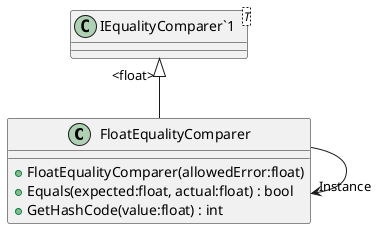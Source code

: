 @startuml
class FloatEqualityComparer {
    + FloatEqualityComparer(allowedError:float)
    + Equals(expected:float, actual:float) : bool
    + GetHashCode(value:float) : int
}
class "IEqualityComparer`1"<T> {
}
"IEqualityComparer`1" "<float>" <|-- FloatEqualityComparer
FloatEqualityComparer --> "Instance" FloatEqualityComparer
@enduml
